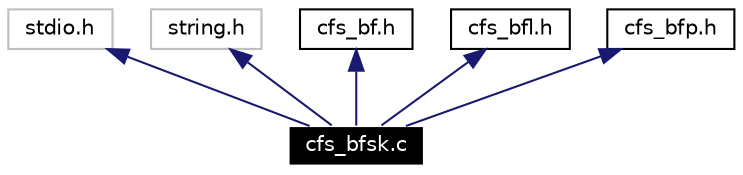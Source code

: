 digraph G
{
  edge [fontname="Helvetica",fontsize=10,labelfontname="Helvetica",labelfontsize=10];
  node [fontname="Helvetica",fontsize=10,shape=record];
  Node131 [label="cfs_bfsk.c",height=0.2,width=0.4,color="white", fillcolor="black", style="filled" fontcolor="white"];
  Node132 -> Node131 [dir=back,color="midnightblue",fontsize=10,style="solid",fontname="Helvetica"];
  Node132 [label="stdio.h",height=0.2,width=0.4,color="grey75"];
  Node133 -> Node131 [dir=back,color="midnightblue",fontsize=10,style="solid",fontname="Helvetica"];
  Node133 [label="string.h",height=0.2,width=0.4,color="grey75"];
  Node134 -> Node131 [dir=back,color="midnightblue",fontsize=10,style="solid",fontname="Helvetica"];
  Node134 [label="cfs_bf.h",height=0.2,width=0.4,color="black",URL="$cfs__bf_8h.html"];
  Node135 -> Node131 [dir=back,color="midnightblue",fontsize=10,style="solid",fontname="Helvetica"];
  Node135 [label="cfs_bfl.h",height=0.2,width=0.4,color="black",URL="$cfs__bfl_8h.html"];
  Node136 -> Node131 [dir=back,color="midnightblue",fontsize=10,style="solid",fontname="Helvetica"];
  Node136 [label="cfs_bfp.h",height=0.2,width=0.4,color="black",URL="$cfs__bfp_8h.html"];
}
